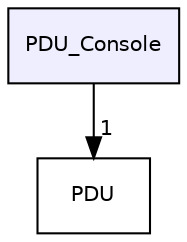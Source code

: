 digraph "PDU_Console" {
  compound=true
  node [ fontsize="10", fontname="Helvetica"];
  edge [ labelfontsize="10", labelfontname="Helvetica"];
  dir_3aa1712d7fd58069342f83040ab7136d [shape=box, label="PDU_Console", style="filled", fillcolor="#eeeeff", pencolor="black", URL="dir_3aa1712d7fd58069342f83040ab7136d.html"];
  dir_2d5e2643cc58a39bcc3f29d213cf9686 [shape=box label="PDU" URL="dir_2d5e2643cc58a39bcc3f29d213cf9686.html"];
  dir_3aa1712d7fd58069342f83040ab7136d->dir_2d5e2643cc58a39bcc3f29d213cf9686 [headlabel="1", labeldistance=1.5 headhref="dir_000009_000008.html"];
}
